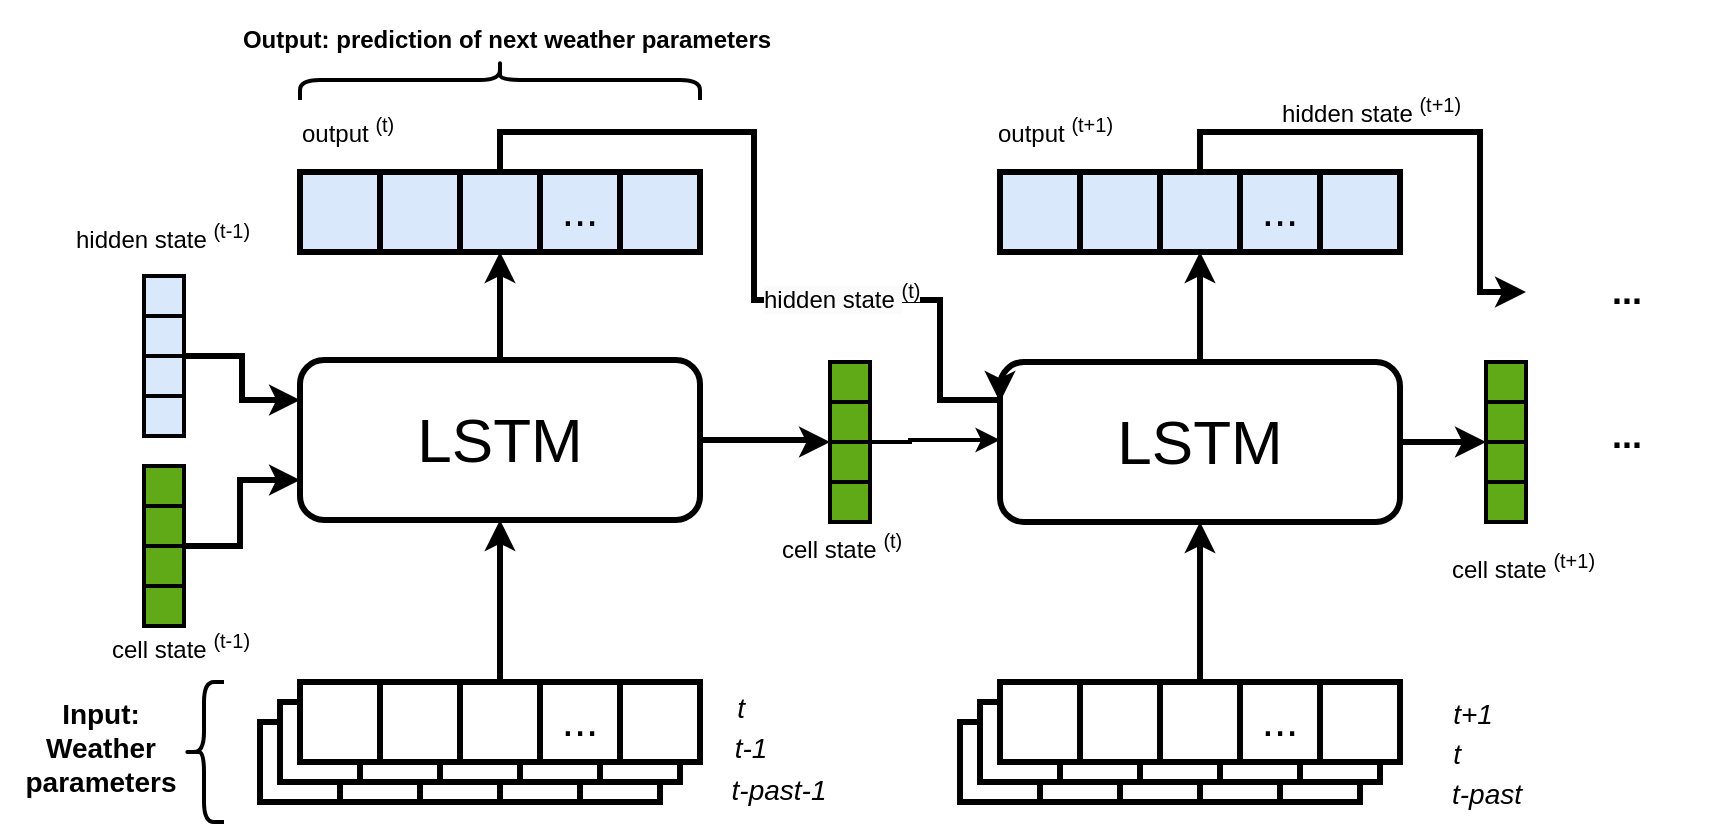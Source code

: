 <mxfile version="24.6.5" type="github">
  <diagram name="Page-1" id="JpoXEmjwx3s81L33Zo7t">
    <mxGraphModel dx="778" dy="453" grid="1" gridSize="10" guides="1" tooltips="1" connect="1" arrows="1" fold="1" page="1" pageScale="1" pageWidth="850" pageHeight="1100" math="0" shadow="0">
      <root>
        <mxCell id="0" />
        <mxCell id="1" parent="0" />
        <mxCell id="_dPsaGTP_VTnaxgHXUii-1" value="" style="rounded=0;whiteSpace=wrap;html=1;strokeWidth=3;" vertex="1" parent="1">
          <mxGeometry x="140" y="361" width="40" height="40" as="geometry" />
        </mxCell>
        <mxCell id="_dPsaGTP_VTnaxgHXUii-2" value="" style="rounded=0;whiteSpace=wrap;html=1;strokeWidth=3;" vertex="1" parent="1">
          <mxGeometry x="180" y="361" width="40" height="40" as="geometry" />
        </mxCell>
        <mxCell id="_dPsaGTP_VTnaxgHXUii-3" value="" style="rounded=0;whiteSpace=wrap;html=1;strokeWidth=3;" vertex="1" parent="1">
          <mxGeometry x="220" y="361" width="40" height="40" as="geometry" />
        </mxCell>
        <mxCell id="_dPsaGTP_VTnaxgHXUii-4" value="" style="rounded=0;whiteSpace=wrap;html=1;strokeWidth=3;" vertex="1" parent="1">
          <mxGeometry x="260" y="361" width="40" height="40" as="geometry" />
        </mxCell>
        <mxCell id="_dPsaGTP_VTnaxgHXUii-5" value="" style="rounded=0;whiteSpace=wrap;html=1;strokeWidth=3;" vertex="1" parent="1">
          <mxGeometry x="300" y="361" width="40" height="40" as="geometry" />
        </mxCell>
        <mxCell id="_dPsaGTP_VTnaxgHXUii-7" value="" style="rounded=0;whiteSpace=wrap;html=1;strokeWidth=3;" vertex="1" parent="1">
          <mxGeometry x="150" y="351" width="40" height="40" as="geometry" />
        </mxCell>
        <mxCell id="_dPsaGTP_VTnaxgHXUii-8" value="" style="rounded=0;whiteSpace=wrap;html=1;strokeWidth=3;" vertex="1" parent="1">
          <mxGeometry x="190" y="351" width="40" height="40" as="geometry" />
        </mxCell>
        <mxCell id="_dPsaGTP_VTnaxgHXUii-9" value="" style="rounded=0;whiteSpace=wrap;html=1;strokeWidth=3;" vertex="1" parent="1">
          <mxGeometry x="230" y="351" width="40" height="40" as="geometry" />
        </mxCell>
        <mxCell id="_dPsaGTP_VTnaxgHXUii-10" value="" style="rounded=0;whiteSpace=wrap;html=1;strokeWidth=3;" vertex="1" parent="1">
          <mxGeometry x="270" y="351" width="40" height="40" as="geometry" />
        </mxCell>
        <mxCell id="_dPsaGTP_VTnaxgHXUii-11" value="" style="rounded=0;whiteSpace=wrap;html=1;strokeWidth=3;" vertex="1" parent="1">
          <mxGeometry x="310" y="351" width="40" height="40" as="geometry" />
        </mxCell>
        <mxCell id="_dPsaGTP_VTnaxgHXUii-12" value="" style="rounded=0;whiteSpace=wrap;html=1;strokeWidth=3;" vertex="1" parent="1">
          <mxGeometry x="160" y="341" width="40" height="40" as="geometry" />
        </mxCell>
        <mxCell id="_dPsaGTP_VTnaxgHXUii-13" value="" style="rounded=0;whiteSpace=wrap;html=1;strokeWidth=3;" vertex="1" parent="1">
          <mxGeometry x="200" y="341" width="40" height="40" as="geometry" />
        </mxCell>
        <mxCell id="_dPsaGTP_VTnaxgHXUii-48" style="edgeStyle=orthogonalEdgeStyle;rounded=0;orthogonalLoop=1;jettySize=auto;html=1;exitX=0.5;exitY=0;exitDx=0;exitDy=0;entryX=0.5;entryY=1;entryDx=0;entryDy=0;strokeWidth=3;" edge="1" parent="1" source="_dPsaGTP_VTnaxgHXUii-14" target="_dPsaGTP_VTnaxgHXUii-17">
          <mxGeometry relative="1" as="geometry" />
        </mxCell>
        <mxCell id="_dPsaGTP_VTnaxgHXUii-14" value="" style="rounded=0;whiteSpace=wrap;html=1;strokeWidth=3;" vertex="1" parent="1">
          <mxGeometry x="240" y="341" width="40" height="40" as="geometry" />
        </mxCell>
        <mxCell id="_dPsaGTP_VTnaxgHXUii-15" value="..." style="rounded=0;whiteSpace=wrap;html=1;strokeWidth=3;fontSize=22;" vertex="1" parent="1">
          <mxGeometry x="280" y="341" width="40" height="40" as="geometry" />
        </mxCell>
        <mxCell id="_dPsaGTP_VTnaxgHXUii-16" value="" style="rounded=0;whiteSpace=wrap;html=1;strokeWidth=3;" vertex="1" parent="1">
          <mxGeometry x="320" y="341" width="40" height="40" as="geometry" />
        </mxCell>
        <mxCell id="_dPsaGTP_VTnaxgHXUii-134" style="edgeStyle=orthogonalEdgeStyle;rounded=0;orthogonalLoop=1;jettySize=auto;html=1;entryX=0.5;entryY=1;entryDx=0;entryDy=0;strokeWidth=3;" edge="1" parent="1" source="_dPsaGTP_VTnaxgHXUii-17" target="_dPsaGTP_VTnaxgHXUii-130">
          <mxGeometry relative="1" as="geometry" />
        </mxCell>
        <mxCell id="_dPsaGTP_VTnaxgHXUii-151" style="edgeStyle=orthogonalEdgeStyle;rounded=0;orthogonalLoop=1;jettySize=auto;html=1;exitX=1;exitY=0.5;exitDx=0;exitDy=0;entryX=0;entryY=0;entryDx=0;entryDy=0;strokeWidth=3;" edge="1" parent="1" source="_dPsaGTP_VTnaxgHXUii-17" target="_dPsaGTP_VTnaxgHXUii-33">
          <mxGeometry relative="1" as="geometry">
            <Array as="points">
              <mxPoint x="415" y="220" />
            </Array>
          </mxGeometry>
        </mxCell>
        <mxCell id="_dPsaGTP_VTnaxgHXUii-17" value="LSTM" style="rounded=1;whiteSpace=wrap;html=1;strokeWidth=3;fontSize=31;" vertex="1" parent="1">
          <mxGeometry x="160" y="180" width="200" height="80" as="geometry" />
        </mxCell>
        <mxCell id="_dPsaGTP_VTnaxgHXUii-18" value="" style="rounded=0;whiteSpace=wrap;html=1;strokeWidth=2;fillColor=#60a917;fontColor=#ffffff;strokeColor=#000000;" vertex="1" parent="1">
          <mxGeometry x="82" y="233" width="20" height="20" as="geometry" />
        </mxCell>
        <mxCell id="_dPsaGTP_VTnaxgHXUii-23" value="" style="rounded=0;whiteSpace=wrap;html=1;strokeWidth=2;fillColor=#60a917;fontColor=#ffffff;strokeColor=#000000;" vertex="1" parent="1">
          <mxGeometry x="82" y="253" width="20" height="20" as="geometry" />
        </mxCell>
        <mxCell id="_dPsaGTP_VTnaxgHXUii-62" style="edgeStyle=orthogonalEdgeStyle;rounded=0;orthogonalLoop=1;jettySize=auto;html=1;exitX=1;exitY=0;exitDx=0;exitDy=0;entryX=0;entryY=0.75;entryDx=0;entryDy=0;strokeWidth=3;" edge="1" parent="1" source="_dPsaGTP_VTnaxgHXUii-24" target="_dPsaGTP_VTnaxgHXUii-17">
          <mxGeometry relative="1" as="geometry">
            <Array as="points">
              <mxPoint x="130" y="273" />
              <mxPoint x="130" y="240" />
            </Array>
          </mxGeometry>
        </mxCell>
        <mxCell id="_dPsaGTP_VTnaxgHXUii-24" value="" style="rounded=0;whiteSpace=wrap;html=1;strokeWidth=2;fillColor=#60a917;fontColor=#ffffff;strokeColor=#000000;" vertex="1" parent="1">
          <mxGeometry x="82" y="273" width="20" height="20" as="geometry" />
        </mxCell>
        <mxCell id="_dPsaGTP_VTnaxgHXUii-25" value="" style="rounded=0;whiteSpace=wrap;html=1;strokeWidth=2;fillColor=#60a917;fontColor=#ffffff;strokeColor=#000000;" vertex="1" parent="1">
          <mxGeometry x="82" y="293" width="20" height="20" as="geometry" />
        </mxCell>
        <mxCell id="_dPsaGTP_VTnaxgHXUii-31" value="" style="rounded=0;whiteSpace=wrap;html=1;strokeWidth=2;fillColor=#60a917;fontColor=#ffffff;strokeColor=#000000;" vertex="1" parent="1">
          <mxGeometry x="425" y="181" width="20" height="20" as="geometry" />
        </mxCell>
        <mxCell id="_dPsaGTP_VTnaxgHXUii-32" value="" style="rounded=0;whiteSpace=wrap;html=1;strokeWidth=2;fillColor=#60a917;fontColor=#ffffff;strokeColor=#000000;" vertex="1" parent="1">
          <mxGeometry x="425" y="201" width="20" height="20" as="geometry" />
        </mxCell>
        <mxCell id="_dPsaGTP_VTnaxgHXUii-153" style="edgeStyle=orthogonalEdgeStyle;rounded=0;orthogonalLoop=1;jettySize=auto;html=1;exitX=1;exitY=0;exitDx=0;exitDy=0;strokeWidth=2;" edge="1" parent="1" source="_dPsaGTP_VTnaxgHXUii-33" target="_dPsaGTP_VTnaxgHXUii-80">
          <mxGeometry relative="1" as="geometry">
            <Array as="points">
              <mxPoint x="465" y="220" />
            </Array>
          </mxGeometry>
        </mxCell>
        <mxCell id="_dPsaGTP_VTnaxgHXUii-33" value="" style="rounded=0;whiteSpace=wrap;html=1;strokeWidth=2;fillColor=#60a917;fontColor=#ffffff;strokeColor=#000000;" vertex="1" parent="1">
          <mxGeometry x="425" y="221" width="20" height="20" as="geometry" />
        </mxCell>
        <mxCell id="_dPsaGTP_VTnaxgHXUii-34" value="" style="rounded=0;whiteSpace=wrap;html=1;strokeWidth=2;fillColor=#60a917;fontColor=#ffffff;strokeColor=#000000;" vertex="1" parent="1">
          <mxGeometry x="425" y="241" width="20" height="20" as="geometry" />
        </mxCell>
        <mxCell id="_dPsaGTP_VTnaxgHXUii-38" value="" style="rounded=0;whiteSpace=wrap;html=1;strokeWidth=2;fillColor=#dae8fc;strokeColor=#000000;" vertex="1" parent="1">
          <mxGeometry x="82" y="138" width="20" height="20" as="geometry" />
        </mxCell>
        <mxCell id="_dPsaGTP_VTnaxgHXUii-39" value="" style="rounded=0;whiteSpace=wrap;html=1;strokeWidth=2;fillColor=#dae8fc;strokeColor=#000000;" vertex="1" parent="1">
          <mxGeometry x="82" y="158" width="20" height="20" as="geometry" />
        </mxCell>
        <mxCell id="_dPsaGTP_VTnaxgHXUii-61" style="edgeStyle=orthogonalEdgeStyle;rounded=0;orthogonalLoop=1;jettySize=auto;html=1;exitX=1;exitY=0;exitDx=0;exitDy=0;entryX=0;entryY=0.25;entryDx=0;entryDy=0;strokeWidth=3;" edge="1" parent="1" source="_dPsaGTP_VTnaxgHXUii-40" target="_dPsaGTP_VTnaxgHXUii-17">
          <mxGeometry relative="1" as="geometry">
            <Array as="points">
              <mxPoint x="131" y="178" />
              <mxPoint x="131" y="200" />
            </Array>
          </mxGeometry>
        </mxCell>
        <mxCell id="_dPsaGTP_VTnaxgHXUii-40" value="" style="rounded=0;whiteSpace=wrap;html=1;strokeWidth=2;fillColor=#dae8fc;strokeColor=#000000;" vertex="1" parent="1">
          <mxGeometry x="82" y="178" width="20" height="20" as="geometry" />
        </mxCell>
        <mxCell id="_dPsaGTP_VTnaxgHXUii-41" value="" style="rounded=0;whiteSpace=wrap;html=1;strokeWidth=2;fillColor=#dae8fc;strokeColor=#000000;" vertex="1" parent="1">
          <mxGeometry x="82" y="198" width="20" height="20" as="geometry" />
        </mxCell>
        <mxCell id="_dPsaGTP_VTnaxgHXUii-64" value="t" style="text;strokeColor=none;fillColor=none;html=1;fontSize=14;fontStyle=2;verticalAlign=middle;align=center;" vertex="1" parent="1">
          <mxGeometry x="330" y="334" width="100" height="40" as="geometry" />
        </mxCell>
        <mxCell id="_dPsaGTP_VTnaxgHXUii-69" value="" style="shape=curlyBracket;whiteSpace=wrap;html=1;rounded=1;labelPosition=left;verticalLabelPosition=middle;align=right;verticalAlign=middle;fontStyle=0;strokeWidth=2;" vertex="1" parent="1">
          <mxGeometry x="102" y="341" width="20" height="70" as="geometry" />
        </mxCell>
        <mxCell id="_dPsaGTP_VTnaxgHXUii-70" value="cell state &lt;sup&gt;(t-1)&lt;/sup&gt;" style="text;strokeColor=none;fillColor=none;align=left;verticalAlign=middle;spacingLeft=4;spacingRight=4;overflow=hidden;points=[[0,0.5],[1,0.5]];portConstraint=eastwest;rotatable=0;whiteSpace=wrap;html=1;" vertex="1" parent="1">
          <mxGeometry x="60" y="308" width="90" height="30" as="geometry" />
        </mxCell>
        <mxCell id="_dPsaGTP_VTnaxgHXUii-71" value="hidden state &lt;sup&gt;(t-1)&lt;/sup&gt;" style="text;strokeColor=none;fillColor=none;align=left;verticalAlign=middle;spacingLeft=4;spacingRight=4;overflow=hidden;points=[[0,0.5],[1,0.5]];portConstraint=eastwest;rotatable=0;whiteSpace=wrap;html=1;" vertex="1" parent="1">
          <mxGeometry x="42" y="103" width="108" height="30" as="geometry" />
        </mxCell>
        <mxCell id="_dPsaGTP_VTnaxgHXUii-76" value="hidden state &lt;sup&gt;(t+1)&lt;/sup&gt;" style="text;strokeColor=none;fillColor=none;align=left;verticalAlign=middle;spacingLeft=4;spacingRight=4;overflow=hidden;points=[[0,0.5],[1,0.5]];portConstraint=eastwest;rotatable=0;whiteSpace=wrap;html=1;" vertex="1" parent="1">
          <mxGeometry x="645" y="40" width="108" height="30" as="geometry" />
        </mxCell>
        <mxCell id="_dPsaGTP_VTnaxgHXUii-77" value="cell state &lt;sup&gt;(t)&lt;/sup&gt;" style="text;strokeColor=none;fillColor=none;align=left;verticalAlign=middle;spacingLeft=4;spacingRight=4;overflow=hidden;points=[[0,0.5],[1,0.5]];portConstraint=eastwest;rotatable=0;whiteSpace=wrap;html=1;" vertex="1" parent="1">
          <mxGeometry x="395" y="258" width="90" height="30" as="geometry" />
        </mxCell>
        <mxCell id="_dPsaGTP_VTnaxgHXUii-148" style="edgeStyle=orthogonalEdgeStyle;rounded=0;orthogonalLoop=1;jettySize=auto;html=1;entryX=0.5;entryY=1;entryDx=0;entryDy=0;strokeWidth=3;" edge="1" parent="1" source="_dPsaGTP_VTnaxgHXUii-80" target="_dPsaGTP_VTnaxgHXUii-140">
          <mxGeometry relative="1" as="geometry" />
        </mxCell>
        <mxCell id="_dPsaGTP_VTnaxgHXUii-157" style="edgeStyle=orthogonalEdgeStyle;rounded=0;orthogonalLoop=1;jettySize=auto;html=1;exitX=1;exitY=0.5;exitDx=0;exitDy=0;entryX=0;entryY=0;entryDx=0;entryDy=0;strokeWidth=3;" edge="1" parent="1" source="_dPsaGTP_VTnaxgHXUii-80" target="_dPsaGTP_VTnaxgHXUii-83">
          <mxGeometry relative="1" as="geometry">
            <Array as="points">
              <mxPoint x="740" y="221" />
              <mxPoint x="740" y="221" />
            </Array>
          </mxGeometry>
        </mxCell>
        <mxCell id="_dPsaGTP_VTnaxgHXUii-80" value="LSTM" style="rounded=1;whiteSpace=wrap;html=1;strokeWidth=3;fontSize=31;" vertex="1" parent="1">
          <mxGeometry x="510" y="181" width="200" height="80" as="geometry" />
        </mxCell>
        <mxCell id="_dPsaGTP_VTnaxgHXUii-81" value="" style="rounded=0;whiteSpace=wrap;html=1;strokeWidth=2;fillColor=#60a917;fontColor=#ffffff;strokeColor=#000000;" vertex="1" parent="1">
          <mxGeometry x="753" y="181" width="20" height="20" as="geometry" />
        </mxCell>
        <mxCell id="_dPsaGTP_VTnaxgHXUii-82" value="" style="rounded=0;whiteSpace=wrap;html=1;strokeWidth=2;fillColor=#60a917;fontColor=#ffffff;strokeColor=#000000;" vertex="1" parent="1">
          <mxGeometry x="753" y="201" width="20" height="20" as="geometry" />
        </mxCell>
        <mxCell id="_dPsaGTP_VTnaxgHXUii-83" value="" style="rounded=0;whiteSpace=wrap;html=1;strokeWidth=2;fillColor=#60a917;fontColor=#ffffff;strokeColor=#000000;" vertex="1" parent="1">
          <mxGeometry x="753" y="221" width="20" height="20" as="geometry" />
        </mxCell>
        <mxCell id="_dPsaGTP_VTnaxgHXUii-88" value="output&amp;nbsp;&lt;sup&gt;(t+1)&lt;/sup&gt;" style="text;strokeColor=none;fillColor=none;align=left;verticalAlign=middle;spacingLeft=4;spacingRight=4;overflow=hidden;points=[[0,0.5],[1,0.5]];portConstraint=eastwest;rotatable=0;whiteSpace=wrap;html=1;" vertex="1" parent="1">
          <mxGeometry x="503" y="50" width="90" height="30" as="geometry" />
        </mxCell>
        <mxCell id="_dPsaGTP_VTnaxgHXUii-89" value="" style="rounded=0;whiteSpace=wrap;html=1;strokeWidth=3;" vertex="1" parent="1">
          <mxGeometry x="490" y="361" width="40" height="40" as="geometry" />
        </mxCell>
        <mxCell id="_dPsaGTP_VTnaxgHXUii-90" value="" style="rounded=0;whiteSpace=wrap;html=1;strokeWidth=3;" vertex="1" parent="1">
          <mxGeometry x="530" y="361" width="40" height="40" as="geometry" />
        </mxCell>
        <mxCell id="_dPsaGTP_VTnaxgHXUii-91" value="" style="rounded=0;whiteSpace=wrap;html=1;strokeWidth=3;" vertex="1" parent="1">
          <mxGeometry x="570" y="361" width="40" height="40" as="geometry" />
        </mxCell>
        <mxCell id="_dPsaGTP_VTnaxgHXUii-92" value="" style="rounded=0;whiteSpace=wrap;html=1;strokeWidth=3;" vertex="1" parent="1">
          <mxGeometry x="610" y="361" width="40" height="40" as="geometry" />
        </mxCell>
        <mxCell id="_dPsaGTP_VTnaxgHXUii-93" value="" style="rounded=0;whiteSpace=wrap;html=1;strokeWidth=3;" vertex="1" parent="1">
          <mxGeometry x="650" y="361" width="40" height="40" as="geometry" />
        </mxCell>
        <mxCell id="_dPsaGTP_VTnaxgHXUii-94" value="" style="rounded=0;whiteSpace=wrap;html=1;strokeWidth=3;" vertex="1" parent="1">
          <mxGeometry x="500" y="351" width="40" height="40" as="geometry" />
        </mxCell>
        <mxCell id="_dPsaGTP_VTnaxgHXUii-95" value="" style="rounded=0;whiteSpace=wrap;html=1;strokeWidth=3;" vertex="1" parent="1">
          <mxGeometry x="540" y="351" width="40" height="40" as="geometry" />
        </mxCell>
        <mxCell id="_dPsaGTP_VTnaxgHXUii-96" value="" style="rounded=0;whiteSpace=wrap;html=1;strokeWidth=3;" vertex="1" parent="1">
          <mxGeometry x="580" y="351" width="40" height="40" as="geometry" />
        </mxCell>
        <mxCell id="_dPsaGTP_VTnaxgHXUii-97" value="" style="rounded=0;whiteSpace=wrap;html=1;strokeWidth=3;" vertex="1" parent="1">
          <mxGeometry x="620" y="351" width="40" height="40" as="geometry" />
        </mxCell>
        <mxCell id="_dPsaGTP_VTnaxgHXUii-98" value="" style="rounded=0;whiteSpace=wrap;html=1;strokeWidth=3;" vertex="1" parent="1">
          <mxGeometry x="660" y="351" width="40" height="40" as="geometry" />
        </mxCell>
        <mxCell id="_dPsaGTP_VTnaxgHXUii-99" value="" style="rounded=0;whiteSpace=wrap;html=1;strokeWidth=3;" vertex="1" parent="1">
          <mxGeometry x="510" y="341" width="40" height="40" as="geometry" />
        </mxCell>
        <mxCell id="_dPsaGTP_VTnaxgHXUii-100" value="" style="rounded=0;whiteSpace=wrap;html=1;strokeWidth=3;" vertex="1" parent="1">
          <mxGeometry x="550" y="341" width="40" height="40" as="geometry" />
        </mxCell>
        <mxCell id="_dPsaGTP_VTnaxgHXUii-163" style="edgeStyle=orthogonalEdgeStyle;rounded=0;orthogonalLoop=1;jettySize=auto;html=1;exitX=0.5;exitY=0;exitDx=0;exitDy=0;entryX=0.5;entryY=1;entryDx=0;entryDy=0;strokeWidth=3;" edge="1" parent="1" source="_dPsaGTP_VTnaxgHXUii-101" target="_dPsaGTP_VTnaxgHXUii-80">
          <mxGeometry relative="1" as="geometry" />
        </mxCell>
        <mxCell id="_dPsaGTP_VTnaxgHXUii-101" value="" style="rounded=0;whiteSpace=wrap;html=1;strokeWidth=3;" vertex="1" parent="1">
          <mxGeometry x="590" y="341" width="40" height="40" as="geometry" />
        </mxCell>
        <mxCell id="_dPsaGTP_VTnaxgHXUii-102" value="..." style="rounded=0;whiteSpace=wrap;html=1;strokeWidth=3;fontSize=22;" vertex="1" parent="1">
          <mxGeometry x="630" y="341" width="40" height="40" as="geometry" />
        </mxCell>
        <mxCell id="_dPsaGTP_VTnaxgHXUii-103" value="" style="rounded=0;whiteSpace=wrap;html=1;strokeWidth=3;" vertex="1" parent="1">
          <mxGeometry x="670" y="341" width="40" height="40" as="geometry" />
        </mxCell>
        <mxCell id="_dPsaGTP_VTnaxgHXUii-109" value="" style="rounded=0;whiteSpace=wrap;html=1;strokeWidth=2;fillColor=#60a917;fontColor=#ffffff;strokeColor=#000000;" vertex="1" parent="1">
          <mxGeometry x="753" y="241" width="20" height="20" as="geometry" />
        </mxCell>
        <mxCell id="_dPsaGTP_VTnaxgHXUii-110" value="cell state &lt;sup&gt;(t+1)&lt;/sup&gt;" style="text;strokeColor=none;fillColor=none;align=left;verticalAlign=middle;spacingLeft=4;spacingRight=4;overflow=hidden;points=[[0,0.5],[1,0.5]];portConstraint=eastwest;rotatable=0;whiteSpace=wrap;html=1;" vertex="1" parent="1">
          <mxGeometry x="730" y="268" width="108" height="30" as="geometry" />
        </mxCell>
        <mxCell id="_dPsaGTP_VTnaxgHXUii-113" value="t-1" style="text;strokeColor=none;fillColor=none;html=1;fontSize=14;fontStyle=2;verticalAlign=middle;align=center;" vertex="1" parent="1">
          <mxGeometry x="335" y="354" width="100" height="40" as="geometry" />
        </mxCell>
        <mxCell id="_dPsaGTP_VTnaxgHXUii-114" value="t-past-1" style="text;strokeColor=none;fillColor=none;html=1;fontSize=14;fontStyle=2;verticalAlign=middle;align=center;" vertex="1" parent="1">
          <mxGeometry x="349" y="375" width="100" height="40" as="geometry" />
        </mxCell>
        <mxCell id="_dPsaGTP_VTnaxgHXUii-120" value="t+1" style="text;strokeColor=none;fillColor=none;html=1;fontSize=14;fontStyle=2;verticalAlign=middle;align=center;" vertex="1" parent="1">
          <mxGeometry x="696" y="336.5" width="100" height="40" as="geometry" />
        </mxCell>
        <mxCell id="_dPsaGTP_VTnaxgHXUii-121" value="t" style="text;strokeColor=none;fillColor=none;html=1;fontSize=14;fontStyle=2;verticalAlign=middle;align=center;" vertex="1" parent="1">
          <mxGeometry x="688" y="356.5" width="100" height="40" as="geometry" />
        </mxCell>
        <mxCell id="_dPsaGTP_VTnaxgHXUii-122" value="t-past" style="text;strokeColor=none;fillColor=none;html=1;fontSize=14;fontStyle=2;verticalAlign=middle;align=center;" vertex="1" parent="1">
          <mxGeometry x="703" y="376.5" width="100" height="40" as="geometry" />
        </mxCell>
        <mxCell id="_dPsaGTP_VTnaxgHXUii-128" value="" style="rounded=0;whiteSpace=wrap;html=1;strokeWidth=3;fillColor=#dae8fc;strokeColor=#000000;" vertex="1" parent="1">
          <mxGeometry x="160" y="86" width="40" height="40" as="geometry" />
        </mxCell>
        <mxCell id="_dPsaGTP_VTnaxgHXUii-129" value="" style="rounded=0;whiteSpace=wrap;html=1;strokeWidth=3;fillColor=#dae8fc;strokeColor=#000000;" vertex="1" parent="1">
          <mxGeometry x="200" y="86" width="40" height="40" as="geometry" />
        </mxCell>
        <mxCell id="_dPsaGTP_VTnaxgHXUii-130" value="" style="rounded=0;whiteSpace=wrap;html=1;strokeWidth=3;fillColor=#dae8fc;strokeColor=#000000;" vertex="1" parent="1">
          <mxGeometry x="240" y="86" width="40" height="40" as="geometry" />
        </mxCell>
        <mxCell id="_dPsaGTP_VTnaxgHXUii-131" value="..." style="rounded=0;whiteSpace=wrap;html=1;strokeWidth=3;fontSize=22;fillColor=#dae8fc;strokeColor=#000000;" vertex="1" parent="1">
          <mxGeometry x="280" y="86" width="40" height="40" as="geometry" />
        </mxCell>
        <mxCell id="_dPsaGTP_VTnaxgHXUii-132" value="" style="rounded=0;whiteSpace=wrap;html=1;strokeWidth=3;fillColor=#dae8fc;strokeColor=#000000;" vertex="1" parent="1">
          <mxGeometry x="320" y="86" width="40" height="40" as="geometry" />
        </mxCell>
        <mxCell id="_dPsaGTP_VTnaxgHXUii-138" value="" style="rounded=0;whiteSpace=wrap;html=1;strokeWidth=3;fillColor=#dae8fc;strokeColor=#000000;" vertex="1" parent="1">
          <mxGeometry x="510" y="86" width="40" height="40" as="geometry" />
        </mxCell>
        <mxCell id="_dPsaGTP_VTnaxgHXUii-139" value="" style="rounded=0;whiteSpace=wrap;html=1;strokeWidth=3;fillColor=#dae8fc;strokeColor=#000000;" vertex="1" parent="1">
          <mxGeometry x="550" y="86" width="40" height="40" as="geometry" />
        </mxCell>
        <mxCell id="_dPsaGTP_VTnaxgHXUii-165" style="edgeStyle=orthogonalEdgeStyle;rounded=0;orthogonalLoop=1;jettySize=auto;html=1;exitX=0.5;exitY=0;exitDx=0;exitDy=0;strokeWidth=3;" edge="1" parent="1" source="_dPsaGTP_VTnaxgHXUii-140" target="_dPsaGTP_VTnaxgHXUii-164">
          <mxGeometry relative="1" as="geometry">
            <Array as="points">
              <mxPoint x="610" y="66" />
              <mxPoint x="750" y="66" />
              <mxPoint x="750" y="146" />
            </Array>
          </mxGeometry>
        </mxCell>
        <mxCell id="_dPsaGTP_VTnaxgHXUii-140" value="" style="rounded=0;whiteSpace=wrap;html=1;strokeWidth=3;fillColor=#dae8fc;strokeColor=#000000;" vertex="1" parent="1">
          <mxGeometry x="590" y="86" width="40" height="40" as="geometry" />
        </mxCell>
        <mxCell id="_dPsaGTP_VTnaxgHXUii-141" value="..." style="rounded=0;whiteSpace=wrap;html=1;strokeWidth=3;fontSize=22;fillColor=#dae8fc;strokeColor=#000000;" vertex="1" parent="1">
          <mxGeometry x="630" y="86" width="40" height="40" as="geometry" />
        </mxCell>
        <mxCell id="_dPsaGTP_VTnaxgHXUii-142" value="" style="rounded=0;whiteSpace=wrap;html=1;strokeWidth=3;fillColor=#dae8fc;strokeColor=#000000;" vertex="1" parent="1">
          <mxGeometry x="670" y="86" width="40" height="40" as="geometry" />
        </mxCell>
        <mxCell id="_dPsaGTP_VTnaxgHXUii-155" value="" style="edgeStyle=orthogonalEdgeStyle;rounded=0;orthogonalLoop=1;jettySize=auto;html=1;exitX=0.5;exitY=0;exitDx=0;exitDy=0;entryX=0;entryY=0.25;entryDx=0;entryDy=0;strokeWidth=3;" edge="1" parent="1" source="_dPsaGTP_VTnaxgHXUii-130" target="_dPsaGTP_VTnaxgHXUii-80">
          <mxGeometry relative="1" as="geometry">
            <mxPoint x="260" y="86" as="sourcePoint" />
            <mxPoint x="385" y="150" as="targetPoint" />
            <Array as="points">
              <mxPoint x="260" y="66" />
              <mxPoint x="387" y="66" />
              <mxPoint x="387" y="150" />
              <mxPoint x="480" y="150" />
              <mxPoint x="480" y="200" />
            </Array>
          </mxGeometry>
        </mxCell>
        <mxCell id="_dPsaGTP_VTnaxgHXUii-156" value="&lt;span style=&quot;forced-color-adjust: none; color: rgb(0, 0, 0); font-family: Helvetica; font-size: 12px; font-style: normal; font-variant-ligatures: normal; font-variant-caps: normal; font-weight: 400; letter-spacing: normal; orphans: 2; text-align: left; text-indent: 0px; text-transform: none; widows: 2; word-spacing: 0px; -webkit-text-stroke-width: 0px; white-space: normal; text-decoration-thickness: initial; text-decoration-style: initial; text-decoration-color: initial; background-color: rgb(251, 251, 251); float: none; display: inline !important;&quot;&gt;hidden state&lt;span style=&quot;forced-color-adjust: none;&quot;&gt;&amp;nbsp;&lt;/span&gt;&lt;/span&gt;&lt;sup style=&quot;forced-color-adjust: none; color: rgb(0, 0, 0); font-family: Helvetica; font-style: normal; font-variant-ligatures: normal; font-variant-caps: normal; font-weight: 400; letter-spacing: normal; orphans: 2; text-align: left; text-indent: 0px; text-transform: none; widows: 2; word-spacing: 0px; -webkit-text-stroke-width: 0px; white-space: normal; text-decoration-thickness: initial; text-decoration-style: initial; text-decoration-color: initial; background-color: rgb(251, 251, 251);&quot;&gt;(t)&lt;/sup&gt;" style="text;whiteSpace=wrap;html=1;" vertex="1" parent="1">
          <mxGeometry x="390" y="133" width="110" height="40" as="geometry" />
        </mxCell>
        <mxCell id="_dPsaGTP_VTnaxgHXUii-158" value="output&amp;nbsp;&lt;sup&gt;(t)&lt;/sup&gt;" style="text;strokeColor=none;fillColor=none;align=left;verticalAlign=middle;spacingLeft=4;spacingRight=4;overflow=hidden;points=[[0,0.5],[1,0.5]];portConstraint=eastwest;rotatable=0;whiteSpace=wrap;html=1;" vertex="1" parent="1">
          <mxGeometry x="155" y="50" width="90" height="30" as="geometry" />
        </mxCell>
        <mxCell id="_dPsaGTP_VTnaxgHXUii-160" value="..." style="text;strokeColor=none;fillColor=none;html=1;fontSize=18;fontStyle=1;verticalAlign=middle;align=center;" vertex="1" parent="1">
          <mxGeometry x="773" y="198" width="100" height="40" as="geometry" />
        </mxCell>
        <mxCell id="_dPsaGTP_VTnaxgHXUii-164" value="..." style="text;strokeColor=none;fillColor=none;html=1;fontSize=18;fontStyle=1;verticalAlign=middle;align=center;" vertex="1" parent="1">
          <mxGeometry x="773" y="126" width="100" height="40" as="geometry" />
        </mxCell>
        <mxCell id="_dPsaGTP_VTnaxgHXUii-166" value="Input:&lt;div&gt;Weather&lt;div style=&quot;font-size: 14px;&quot;&gt;parameters&lt;/div&gt;&lt;/div&gt;" style="text;strokeColor=none;fillColor=none;html=1;fontSize=14;fontStyle=1;verticalAlign=middle;align=center;" vertex="1" parent="1">
          <mxGeometry x="10" y="354" width="100" height="40" as="geometry" />
        </mxCell>
        <mxCell id="_dPsaGTP_VTnaxgHXUii-167" value="Output: p&lt;span style=&quot;background-color: initial; font-size: 12px;&quot;&gt;rediction of&amp;nbsp;&lt;/span&gt;&lt;span style=&quot;background-color: initial; font-size: 12px;&quot;&gt;next weather&amp;nbsp;&lt;/span&gt;&lt;span style=&quot;background-color: initial; font-size: 12px;&quot;&gt;parameters&lt;/span&gt;" style="text;strokeColor=none;fillColor=none;html=1;fontSize=12;fontStyle=1;verticalAlign=middle;align=center;" vertex="1" parent="1">
          <mxGeometry x="122" width="282" height="40" as="geometry" />
        </mxCell>
        <mxCell id="_dPsaGTP_VTnaxgHXUii-168" value="" style="shape=curlyBracket;whiteSpace=wrap;html=1;rounded=1;flipH=1;labelPosition=right;verticalLabelPosition=middle;align=left;verticalAlign=middle;direction=south;strokeWidth=2;" vertex="1" parent="1">
          <mxGeometry x="160" y="30" width="200" height="20" as="geometry" />
        </mxCell>
      </root>
    </mxGraphModel>
  </diagram>
</mxfile>
